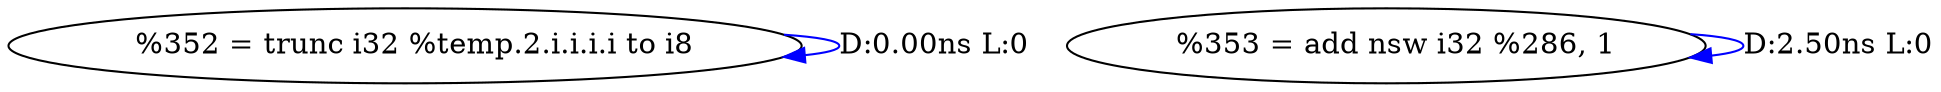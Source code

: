 digraph {
Node0x36f3ae0[label="  %352 = trunc i32 %temp.2.i.i.i.i to i8"];
Node0x36f3ae0 -> Node0x36f3ae0[label="D:0.00ns L:0",color=blue];
Node0x36f3ca0[label="  %353 = add nsw i32 %286, 1"];
Node0x36f3ca0 -> Node0x36f3ca0[label="D:2.50ns L:0",color=blue];
}
